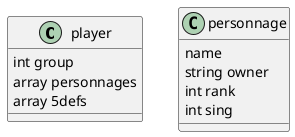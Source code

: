@startuml
'https://plantuml.com/class-diagram

'player <|-- personnage

class player{
int group
array personnages
array 5defs
}

class personnage {
name
string owner
int rank
int sing
}



@enduml